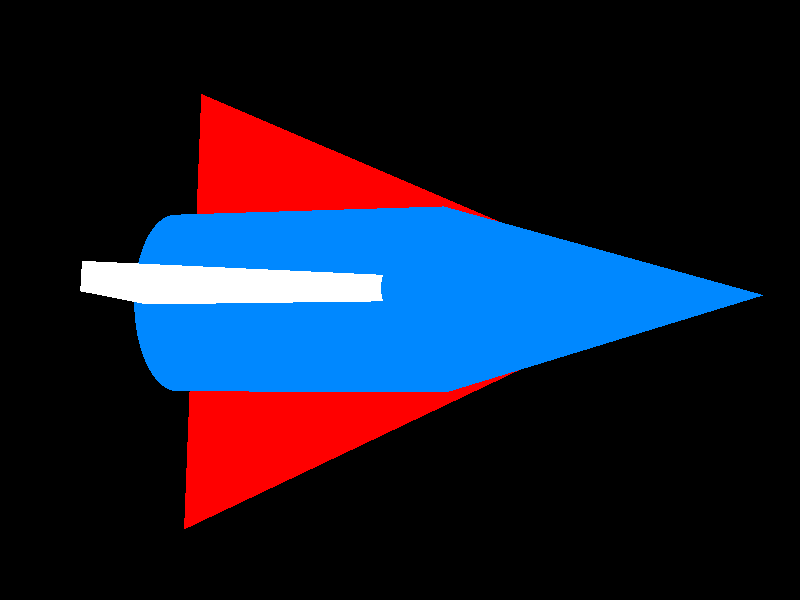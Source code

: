 
#version 3.0
global_settings { assumed_gamma 2.0 }

#include "colors.inc"
#include "textures.inc"
#include "metals.inc"

camera {
  location <15, -15, -130>
  look_at <0, 0, 0>
}

light_source { <50, 50, -50> colour White }
light_source { <0, 0, -100> colour Gray50 }

union {
    cone {
	<15, 0, 0>, 0.0
	<2, 0, 0>, 4.0
	texture { T_Silver_2A }
	pigment { color SlateBlue }
    }
    cylinder {
	<2, 0, 0>,
	<-10, 0, 0>,
	4.0
	texture { T_Silver_2A }
	pigment { color SlateBlue }
    }
    prism {
	linear_sweep
	linear_spline
	0,
	0.5,
	4,
	<11.5, 0>, <-9.5, 10>, <-9.5, -10>, <11.5, 0>
	rotate <90, 0, 0>
	texture { T_Silver_2A }
	pigment { color Red }
    }
    prism {
	linear_sweep
	linear_spline
	-0.5,
	0.5,
	4,
	<9, 0>, <-9.5, 8>, <-9.5, -8>, <9, 0>
	pigment { color White }
    }

    rotate <0, 0,-360*clock>
    scale <5, 5, 5>
}


